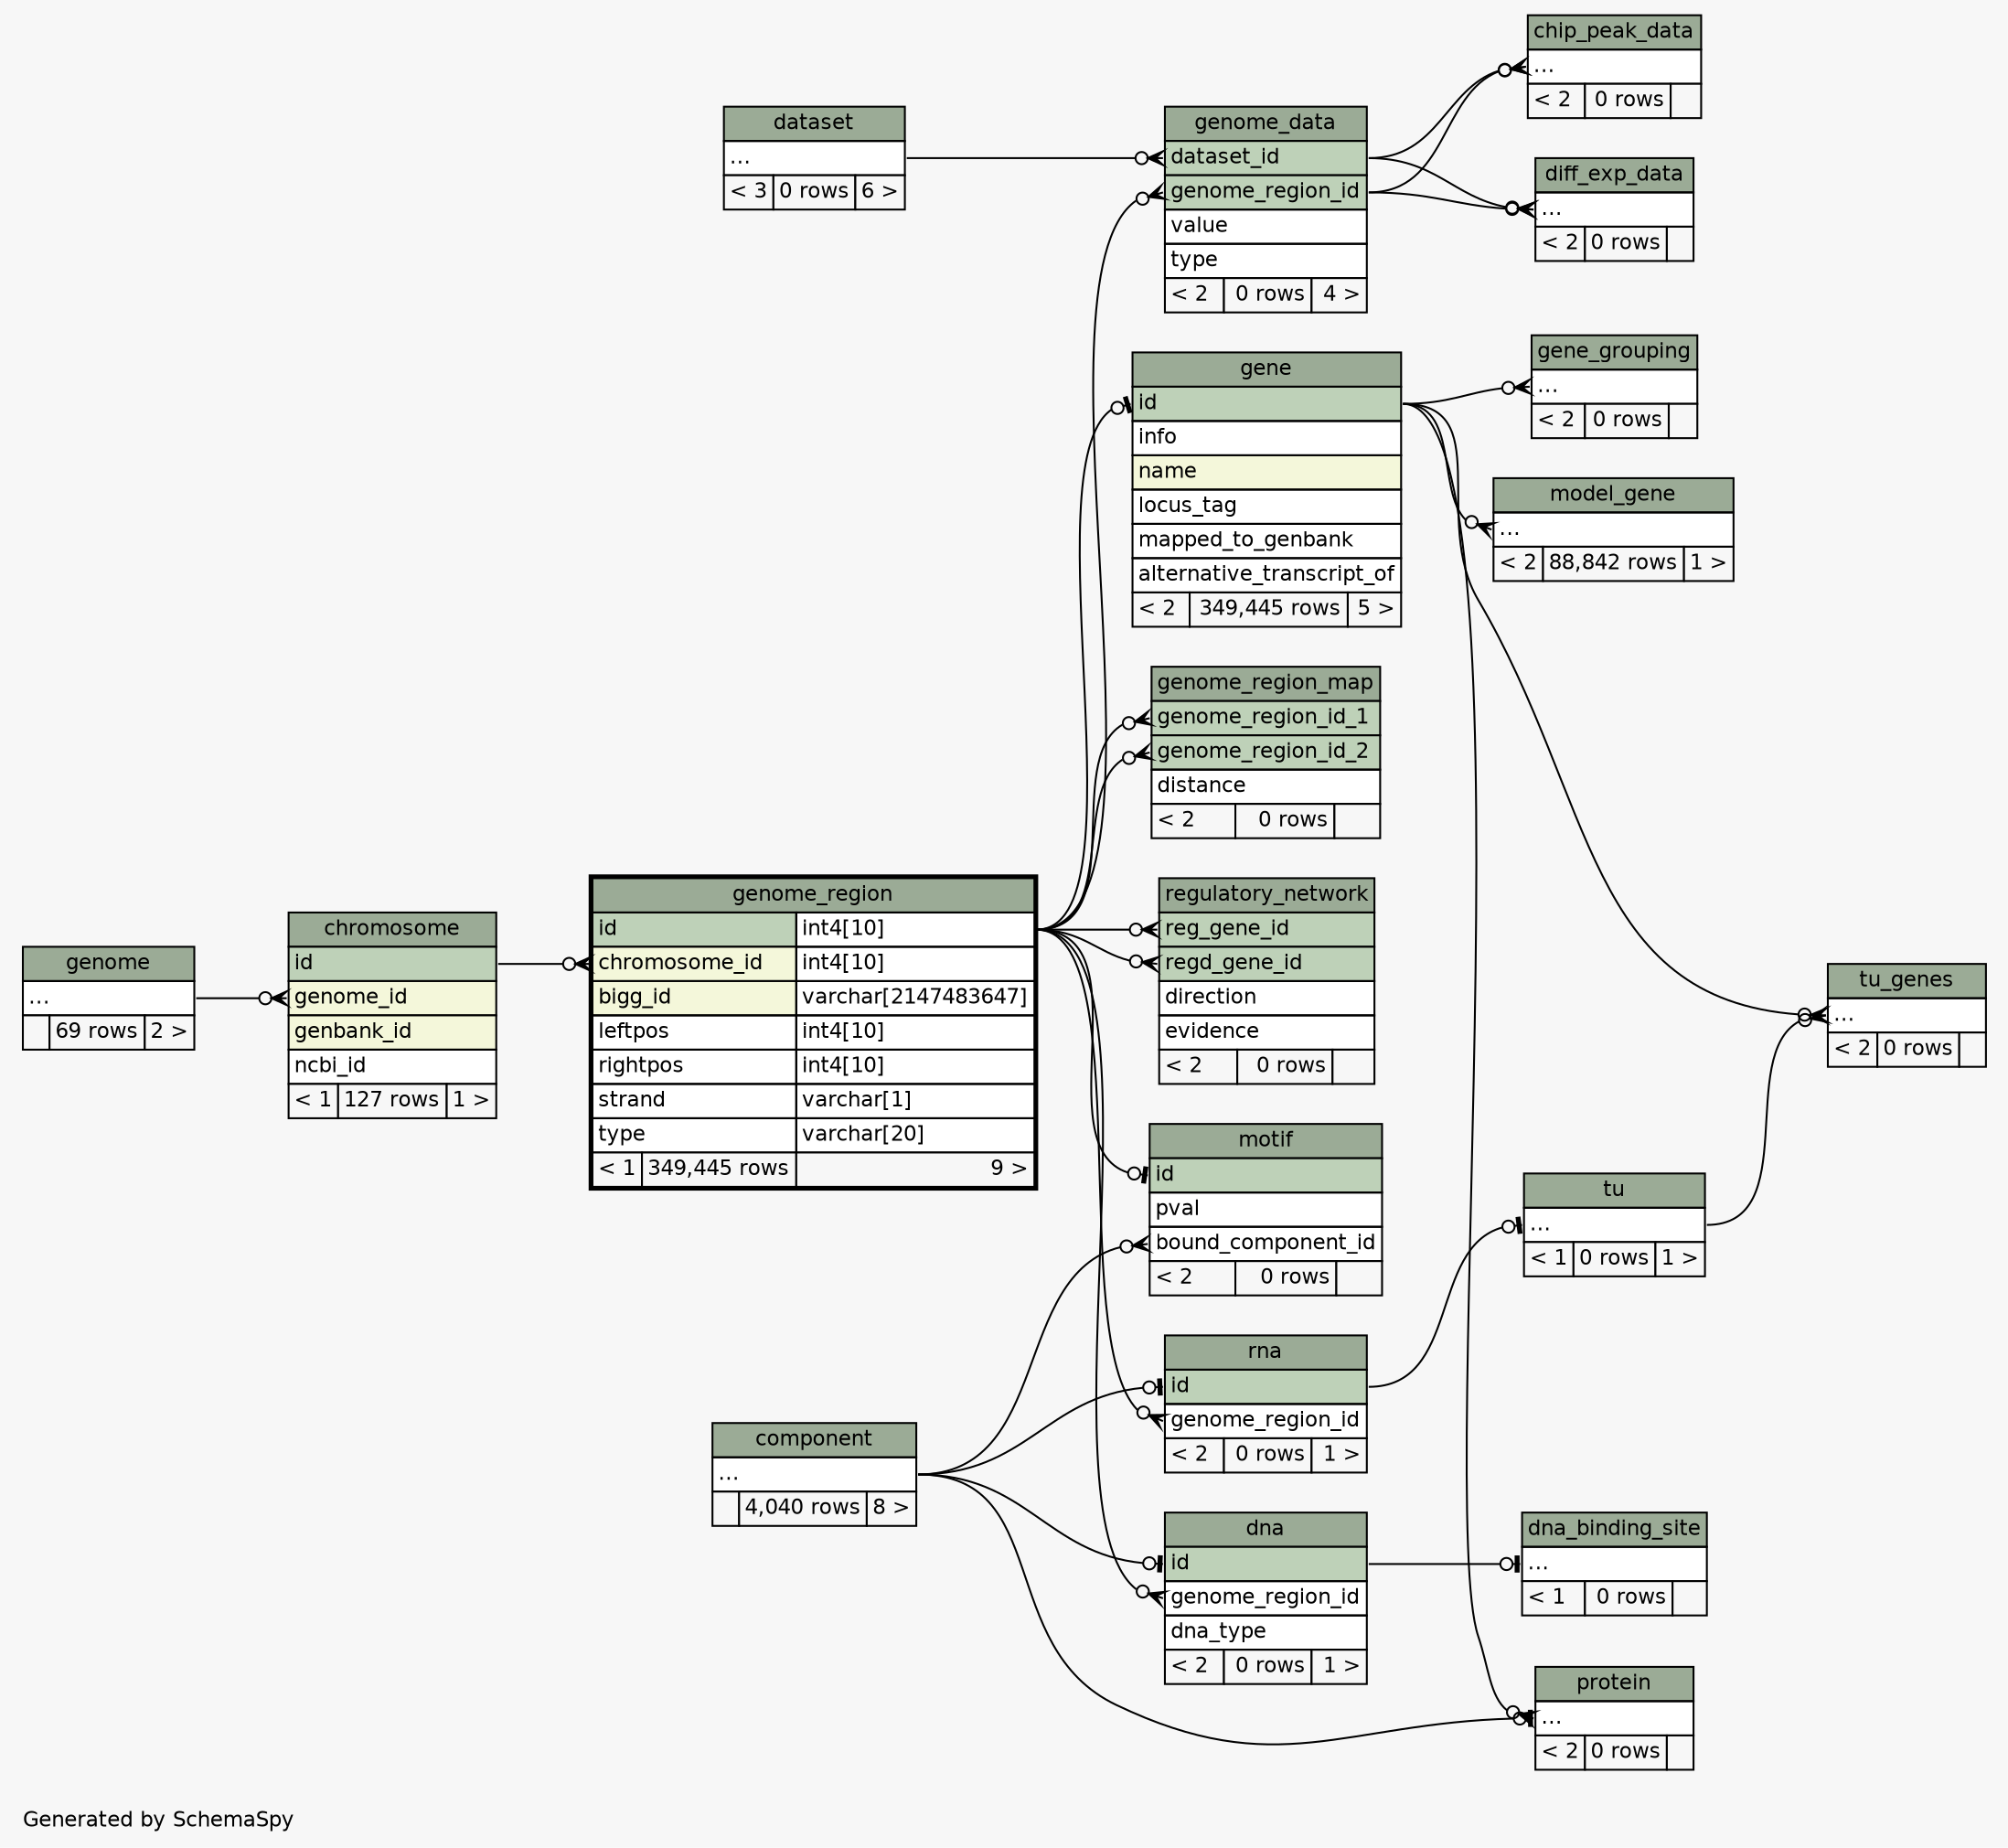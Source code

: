 // dot 2.38.0 on Mac OS X 10.10.3
// SchemaSpy rev 590
digraph "twoDegreesRelationshipsDiagram" {
  graph [
    rankdir="RL"
    bgcolor="#f7f7f7"
    label="\nGenerated by SchemaSpy"
    labeljust="l"
    nodesep="0.18"
    ranksep="0.46"
    fontname="Helvetica"
    fontsize="11"
  ];
  node [
    fontname="Helvetica"
    fontsize="11"
    shape="plaintext"
  ];
  edge [
    arrowsize="0.8"
  ];
  "chip_peak_data":"elipses":w -> "genome_data":"dataset_id":e [arrowhead=none dir=back arrowtail=crowodot];
  "chip_peak_data":"elipses":w -> "genome_data":"genome_region_id":e [arrowhead=none dir=back arrowtail=crowodot];
  "chromosome":"genome_id":w -> "genome":"elipses":e [arrowhead=none dir=back arrowtail=crowodot];
  "diff_exp_data":"elipses":w -> "genome_data":"dataset_id":e [arrowhead=none dir=back arrowtail=crowodot];
  "diff_exp_data":"elipses":w -> "genome_data":"genome_region_id":e [arrowhead=none dir=back arrowtail=crowodot];
  "dna":"genome_region_id":w -> "genome_region":"id.type":e [arrowhead=none dir=back arrowtail=crowodot];
  "dna":"id":w -> "component":"elipses":e [arrowhead=none dir=back arrowtail=teeodot];
  "dna_binding_site":"elipses":w -> "dna":"id":e [arrowhead=none dir=back arrowtail=teeodot];
  "gene":"id":w -> "genome_region":"id.type":e [arrowhead=none dir=back arrowtail=teeodot];
  "gene_grouping":"elipses":w -> "gene":"id":e [arrowhead=none dir=back arrowtail=crowodot];
  "genome_data":"dataset_id":w -> "dataset":"elipses":e [arrowhead=none dir=back arrowtail=crowodot];
  "genome_data":"genome_region_id":w -> "genome_region":"id.type":e [arrowhead=none dir=back arrowtail=crowodot];
  "genome_region":"chromosome_id":w -> "chromosome":"id":e [arrowhead=none dir=back arrowtail=crowodot];
  "genome_region_map":"genome_region_id_1":w -> "genome_region":"id.type":e [arrowhead=none dir=back arrowtail=crowodot];
  "genome_region_map":"genome_region_id_2":w -> "genome_region":"id.type":e [arrowhead=none dir=back arrowtail=crowodot];
  "model_gene":"elipses":w -> "gene":"id":e [arrowhead=none dir=back arrowtail=crowodot];
  "motif":"bound_component_id":w -> "component":"elipses":e [arrowhead=none dir=back arrowtail=crowodot];
  "motif":"id":w -> "genome_region":"id.type":e [arrowhead=none dir=back arrowtail=teeodot];
  "protein":"elipses":w -> "gene":"id":e [arrowhead=none dir=back arrowtail=crowodot];
  "protein":"elipses":w -> "component":"elipses":e [arrowhead=none dir=back arrowtail=teeodot];
  "regulatory_network":"reg_gene_id":w -> "genome_region":"id.type":e [arrowhead=none dir=back arrowtail=crowodot];
  "regulatory_network":"regd_gene_id":w -> "genome_region":"id.type":e [arrowhead=none dir=back arrowtail=crowodot];
  "rna":"genome_region_id":w -> "genome_region":"id.type":e [arrowhead=none dir=back arrowtail=crowodot];
  "rna":"id":w -> "component":"elipses":e [arrowhead=none dir=back arrowtail=teeodot];
  "tu":"elipses":w -> "rna":"id":e [arrowhead=none dir=back arrowtail=teeodot];
  "tu_genes":"elipses":w -> "gene":"id":e [arrowhead=none dir=back arrowtail=crowodot];
  "tu_genes":"elipses":w -> "tu":"elipses":e [arrowhead=none dir=back arrowtail=crowodot];
  "chip_peak_data" [
    label=<
    <TABLE BORDER="0" CELLBORDER="1" CELLSPACING="0" BGCOLOR="#ffffff">
      <TR><TD COLSPAN="3" BGCOLOR="#9bab96" ALIGN="CENTER">chip_peak_data</TD></TR>
      <TR><TD PORT="elipses" COLSPAN="3" ALIGN="LEFT">...</TD></TR>
      <TR><TD ALIGN="LEFT" BGCOLOR="#f7f7f7">&lt; 2</TD><TD ALIGN="RIGHT" BGCOLOR="#f7f7f7">0 rows</TD><TD ALIGN="RIGHT" BGCOLOR="#f7f7f7">  </TD></TR>
    </TABLE>>
    URL="chip_peak_data.html"
    tooltip="chip_peak_data"
  ];
  "chromosome" [
    label=<
    <TABLE BORDER="0" CELLBORDER="1" CELLSPACING="0" BGCOLOR="#ffffff">
      <TR><TD COLSPAN="3" BGCOLOR="#9bab96" ALIGN="CENTER">chromosome</TD></TR>
      <TR><TD PORT="id" COLSPAN="3" BGCOLOR="#bed1b8" ALIGN="LEFT">id</TD></TR>
      <TR><TD PORT="genome_id" COLSPAN="3" BGCOLOR="#f4f7da" ALIGN="LEFT">genome_id</TD></TR>
      <TR><TD PORT="genbank_id" COLSPAN="3" BGCOLOR="#f4f7da" ALIGN="LEFT">genbank_id</TD></TR>
      <TR><TD PORT="ncbi_id" COLSPAN="3" ALIGN="LEFT">ncbi_id</TD></TR>
      <TR><TD ALIGN="LEFT" BGCOLOR="#f7f7f7">&lt; 1</TD><TD ALIGN="RIGHT" BGCOLOR="#f7f7f7">127 rows</TD><TD ALIGN="RIGHT" BGCOLOR="#f7f7f7">1 &gt;</TD></TR>
    </TABLE>>
    URL="chromosome.html"
    tooltip="chromosome"
  ];
  "component" [
    label=<
    <TABLE BORDER="0" CELLBORDER="1" CELLSPACING="0" BGCOLOR="#ffffff">
      <TR><TD COLSPAN="3" BGCOLOR="#9bab96" ALIGN="CENTER">component</TD></TR>
      <TR><TD PORT="elipses" COLSPAN="3" ALIGN="LEFT">...</TD></TR>
      <TR><TD ALIGN="LEFT" BGCOLOR="#f7f7f7">  </TD><TD ALIGN="RIGHT" BGCOLOR="#f7f7f7">4,040 rows</TD><TD ALIGN="RIGHT" BGCOLOR="#f7f7f7">8 &gt;</TD></TR>
    </TABLE>>
    URL="component.html"
    tooltip="component"
  ];
  "dataset" [
    label=<
    <TABLE BORDER="0" CELLBORDER="1" CELLSPACING="0" BGCOLOR="#ffffff">
      <TR><TD COLSPAN="3" BGCOLOR="#9bab96" ALIGN="CENTER">dataset</TD></TR>
      <TR><TD PORT="elipses" COLSPAN="3" ALIGN="LEFT">...</TD></TR>
      <TR><TD ALIGN="LEFT" BGCOLOR="#f7f7f7">&lt; 3</TD><TD ALIGN="RIGHT" BGCOLOR="#f7f7f7">0 rows</TD><TD ALIGN="RIGHT" BGCOLOR="#f7f7f7">6 &gt;</TD></TR>
    </TABLE>>
    URL="dataset.html"
    tooltip="dataset"
  ];
  "diff_exp_data" [
    label=<
    <TABLE BORDER="0" CELLBORDER="1" CELLSPACING="0" BGCOLOR="#ffffff">
      <TR><TD COLSPAN="3" BGCOLOR="#9bab96" ALIGN="CENTER">diff_exp_data</TD></TR>
      <TR><TD PORT="elipses" COLSPAN="3" ALIGN="LEFT">...</TD></TR>
      <TR><TD ALIGN="LEFT" BGCOLOR="#f7f7f7">&lt; 2</TD><TD ALIGN="RIGHT" BGCOLOR="#f7f7f7">0 rows</TD><TD ALIGN="RIGHT" BGCOLOR="#f7f7f7">  </TD></TR>
    </TABLE>>
    URL="diff_exp_data.html"
    tooltip="diff_exp_data"
  ];
  "dna" [
    label=<
    <TABLE BORDER="0" CELLBORDER="1" CELLSPACING="0" BGCOLOR="#ffffff">
      <TR><TD COLSPAN="3" BGCOLOR="#9bab96" ALIGN="CENTER">dna</TD></TR>
      <TR><TD PORT="id" COLSPAN="3" BGCOLOR="#bed1b8" ALIGN="LEFT">id</TD></TR>
      <TR><TD PORT="genome_region_id" COLSPAN="3" ALIGN="LEFT">genome_region_id</TD></TR>
      <TR><TD PORT="dna_type" COLSPAN="3" ALIGN="LEFT">dna_type</TD></TR>
      <TR><TD ALIGN="LEFT" BGCOLOR="#f7f7f7">&lt; 2</TD><TD ALIGN="RIGHT" BGCOLOR="#f7f7f7">0 rows</TD><TD ALIGN="RIGHT" BGCOLOR="#f7f7f7">1 &gt;</TD></TR>
    </TABLE>>
    URL="dna.html"
    tooltip="dna"
  ];
  "dna_binding_site" [
    label=<
    <TABLE BORDER="0" CELLBORDER="1" CELLSPACING="0" BGCOLOR="#ffffff">
      <TR><TD COLSPAN="3" BGCOLOR="#9bab96" ALIGN="CENTER">dna_binding_site</TD></TR>
      <TR><TD PORT="elipses" COLSPAN="3" ALIGN="LEFT">...</TD></TR>
      <TR><TD ALIGN="LEFT" BGCOLOR="#f7f7f7">&lt; 1</TD><TD ALIGN="RIGHT" BGCOLOR="#f7f7f7">0 rows</TD><TD ALIGN="RIGHT" BGCOLOR="#f7f7f7">  </TD></TR>
    </TABLE>>
    URL="dna_binding_site.html"
    tooltip="dna_binding_site"
  ];
  "gene" [
    label=<
    <TABLE BORDER="0" CELLBORDER="1" CELLSPACING="0" BGCOLOR="#ffffff">
      <TR><TD COLSPAN="3" BGCOLOR="#9bab96" ALIGN="CENTER">gene</TD></TR>
      <TR><TD PORT="id" COLSPAN="3" BGCOLOR="#bed1b8" ALIGN="LEFT">id</TD></TR>
      <TR><TD PORT="info" COLSPAN="3" ALIGN="LEFT">info</TD></TR>
      <TR><TD PORT="name" COLSPAN="3" BGCOLOR="#f4f7da" ALIGN="LEFT">name</TD></TR>
      <TR><TD PORT="locus_tag" COLSPAN="3" ALIGN="LEFT">locus_tag</TD></TR>
      <TR><TD PORT="mapped_to_genbank" COLSPAN="3" ALIGN="LEFT">mapped_to_genbank</TD></TR>
      <TR><TD PORT="alternative_transcript_of" COLSPAN="3" ALIGN="LEFT">alternative_transcript_of</TD></TR>
      <TR><TD ALIGN="LEFT" BGCOLOR="#f7f7f7">&lt; 2</TD><TD ALIGN="RIGHT" BGCOLOR="#f7f7f7">349,445 rows</TD><TD ALIGN="RIGHT" BGCOLOR="#f7f7f7">5 &gt;</TD></TR>
    </TABLE>>
    URL="gene.html"
    tooltip="gene"
  ];
  "gene_grouping" [
    label=<
    <TABLE BORDER="0" CELLBORDER="1" CELLSPACING="0" BGCOLOR="#ffffff">
      <TR><TD COLSPAN="3" BGCOLOR="#9bab96" ALIGN="CENTER">gene_grouping</TD></TR>
      <TR><TD PORT="elipses" COLSPAN="3" ALIGN="LEFT">...</TD></TR>
      <TR><TD ALIGN="LEFT" BGCOLOR="#f7f7f7">&lt; 2</TD><TD ALIGN="RIGHT" BGCOLOR="#f7f7f7">0 rows</TD><TD ALIGN="RIGHT" BGCOLOR="#f7f7f7">  </TD></TR>
    </TABLE>>
    URL="gene_grouping.html"
    tooltip="gene_grouping"
  ];
  "genome" [
    label=<
    <TABLE BORDER="0" CELLBORDER="1" CELLSPACING="0" BGCOLOR="#ffffff">
      <TR><TD COLSPAN="3" BGCOLOR="#9bab96" ALIGN="CENTER">genome</TD></TR>
      <TR><TD PORT="elipses" COLSPAN="3" ALIGN="LEFT">...</TD></TR>
      <TR><TD ALIGN="LEFT" BGCOLOR="#f7f7f7">  </TD><TD ALIGN="RIGHT" BGCOLOR="#f7f7f7">69 rows</TD><TD ALIGN="RIGHT" BGCOLOR="#f7f7f7">2 &gt;</TD></TR>
    </TABLE>>
    URL="genome.html"
    tooltip="genome"
  ];
  "genome_data" [
    label=<
    <TABLE BORDER="0" CELLBORDER="1" CELLSPACING="0" BGCOLOR="#ffffff">
      <TR><TD COLSPAN="3" BGCOLOR="#9bab96" ALIGN="CENTER">genome_data</TD></TR>
      <TR><TD PORT="dataset_id" COLSPAN="3" BGCOLOR="#bed1b8" ALIGN="LEFT">dataset_id</TD></TR>
      <TR><TD PORT="genome_region_id" COLSPAN="3" BGCOLOR="#bed1b8" ALIGN="LEFT">genome_region_id</TD></TR>
      <TR><TD PORT="value" COLSPAN="3" ALIGN="LEFT">value</TD></TR>
      <TR><TD PORT="type" COLSPAN="3" ALIGN="LEFT">type</TD></TR>
      <TR><TD ALIGN="LEFT" BGCOLOR="#f7f7f7">&lt; 2</TD><TD ALIGN="RIGHT" BGCOLOR="#f7f7f7">0 rows</TD><TD ALIGN="RIGHT" BGCOLOR="#f7f7f7">4 &gt;</TD></TR>
    </TABLE>>
    URL="genome_data.html"
    tooltip="genome_data"
  ];
  "genome_region" [
    label=<
    <TABLE BORDER="2" CELLBORDER="1" CELLSPACING="0" BGCOLOR="#ffffff">
      <TR><TD COLSPAN="3" BGCOLOR="#9bab96" ALIGN="CENTER">genome_region</TD></TR>
      <TR><TD PORT="id" COLSPAN="2" BGCOLOR="#bed1b8" ALIGN="LEFT">id</TD><TD PORT="id.type" ALIGN="LEFT">int4[10]</TD></TR>
      <TR><TD PORT="chromosome_id" COLSPAN="2" BGCOLOR="#f4f7da" ALIGN="LEFT">chromosome_id</TD><TD PORT="chromosome_id.type" ALIGN="LEFT">int4[10]</TD></TR>
      <TR><TD PORT="bigg_id" COLSPAN="2" BGCOLOR="#f4f7da" ALIGN="LEFT">bigg_id</TD><TD PORT="bigg_id.type" ALIGN="LEFT">varchar[2147483647]</TD></TR>
      <TR><TD PORT="leftpos" COLSPAN="2" ALIGN="LEFT">leftpos</TD><TD PORT="leftpos.type" ALIGN="LEFT">int4[10]</TD></TR>
      <TR><TD PORT="rightpos" COLSPAN="2" ALIGN="LEFT">rightpos</TD><TD PORT="rightpos.type" ALIGN="LEFT">int4[10]</TD></TR>
      <TR><TD PORT="strand" COLSPAN="2" ALIGN="LEFT">strand</TD><TD PORT="strand.type" ALIGN="LEFT">varchar[1]</TD></TR>
      <TR><TD PORT="type" COLSPAN="2" ALIGN="LEFT">type</TD><TD PORT="type.type" ALIGN="LEFT">varchar[20]</TD></TR>
      <TR><TD ALIGN="LEFT" BGCOLOR="#f7f7f7">&lt; 1</TD><TD ALIGN="RIGHT" BGCOLOR="#f7f7f7">349,445 rows</TD><TD ALIGN="RIGHT" BGCOLOR="#f7f7f7">9 &gt;</TD></TR>
    </TABLE>>
    URL="genome_region.html"
    tooltip="genome_region"
  ];
  "genome_region_map" [
    label=<
    <TABLE BORDER="0" CELLBORDER="1" CELLSPACING="0" BGCOLOR="#ffffff">
      <TR><TD COLSPAN="3" BGCOLOR="#9bab96" ALIGN="CENTER">genome_region_map</TD></TR>
      <TR><TD PORT="genome_region_id_1" COLSPAN="3" BGCOLOR="#bed1b8" ALIGN="LEFT">genome_region_id_1</TD></TR>
      <TR><TD PORT="genome_region_id_2" COLSPAN="3" BGCOLOR="#bed1b8" ALIGN="LEFT">genome_region_id_2</TD></TR>
      <TR><TD PORT="distance" COLSPAN="3" ALIGN="LEFT">distance</TD></TR>
      <TR><TD ALIGN="LEFT" BGCOLOR="#f7f7f7">&lt; 2</TD><TD ALIGN="RIGHT" BGCOLOR="#f7f7f7">0 rows</TD><TD ALIGN="RIGHT" BGCOLOR="#f7f7f7">  </TD></TR>
    </TABLE>>
    URL="genome_region_map.html"
    tooltip="genome_region_map"
  ];
  "model_gene" [
    label=<
    <TABLE BORDER="0" CELLBORDER="1" CELLSPACING="0" BGCOLOR="#ffffff">
      <TR><TD COLSPAN="3" BGCOLOR="#9bab96" ALIGN="CENTER">model_gene</TD></TR>
      <TR><TD PORT="elipses" COLSPAN="3" ALIGN="LEFT">...</TD></TR>
      <TR><TD ALIGN="LEFT" BGCOLOR="#f7f7f7">&lt; 2</TD><TD ALIGN="RIGHT" BGCOLOR="#f7f7f7">88,842 rows</TD><TD ALIGN="RIGHT" BGCOLOR="#f7f7f7">1 &gt;</TD></TR>
    </TABLE>>
    URL="model_gene.html"
    tooltip="model_gene"
  ];
  "motif" [
    label=<
    <TABLE BORDER="0" CELLBORDER="1" CELLSPACING="0" BGCOLOR="#ffffff">
      <TR><TD COLSPAN="3" BGCOLOR="#9bab96" ALIGN="CENTER">motif</TD></TR>
      <TR><TD PORT="id" COLSPAN="3" BGCOLOR="#bed1b8" ALIGN="LEFT">id</TD></TR>
      <TR><TD PORT="pval" COLSPAN="3" ALIGN="LEFT">pval</TD></TR>
      <TR><TD PORT="bound_component_id" COLSPAN="3" ALIGN="LEFT">bound_component_id</TD></TR>
      <TR><TD ALIGN="LEFT" BGCOLOR="#f7f7f7">&lt; 2</TD><TD ALIGN="RIGHT" BGCOLOR="#f7f7f7">0 rows</TD><TD ALIGN="RIGHT" BGCOLOR="#f7f7f7">  </TD></TR>
    </TABLE>>
    URL="motif.html"
    tooltip="motif"
  ];
  "protein" [
    label=<
    <TABLE BORDER="0" CELLBORDER="1" CELLSPACING="0" BGCOLOR="#ffffff">
      <TR><TD COLSPAN="3" BGCOLOR="#9bab96" ALIGN="CENTER">protein</TD></TR>
      <TR><TD PORT="elipses" COLSPAN="3" ALIGN="LEFT">...</TD></TR>
      <TR><TD ALIGN="LEFT" BGCOLOR="#f7f7f7">&lt; 2</TD><TD ALIGN="RIGHT" BGCOLOR="#f7f7f7">0 rows</TD><TD ALIGN="RIGHT" BGCOLOR="#f7f7f7">  </TD></TR>
    </TABLE>>
    URL="protein.html"
    tooltip="protein"
  ];
  "regulatory_network" [
    label=<
    <TABLE BORDER="0" CELLBORDER="1" CELLSPACING="0" BGCOLOR="#ffffff">
      <TR><TD COLSPAN="3" BGCOLOR="#9bab96" ALIGN="CENTER">regulatory_network</TD></TR>
      <TR><TD PORT="reg_gene_id" COLSPAN="3" BGCOLOR="#bed1b8" ALIGN="LEFT">reg_gene_id</TD></TR>
      <TR><TD PORT="regd_gene_id" COLSPAN="3" BGCOLOR="#bed1b8" ALIGN="LEFT">regd_gene_id</TD></TR>
      <TR><TD PORT="direction" COLSPAN="3" ALIGN="LEFT">direction</TD></TR>
      <TR><TD PORT="evidence" COLSPAN="3" ALIGN="LEFT">evidence</TD></TR>
      <TR><TD ALIGN="LEFT" BGCOLOR="#f7f7f7">&lt; 2</TD><TD ALIGN="RIGHT" BGCOLOR="#f7f7f7">0 rows</TD><TD ALIGN="RIGHT" BGCOLOR="#f7f7f7">  </TD></TR>
    </TABLE>>
    URL="regulatory_network.html"
    tooltip="regulatory_network"
  ];
  "rna" [
    label=<
    <TABLE BORDER="0" CELLBORDER="1" CELLSPACING="0" BGCOLOR="#ffffff">
      <TR><TD COLSPAN="3" BGCOLOR="#9bab96" ALIGN="CENTER">rna</TD></TR>
      <TR><TD PORT="id" COLSPAN="3" BGCOLOR="#bed1b8" ALIGN="LEFT">id</TD></TR>
      <TR><TD PORT="genome_region_id" COLSPAN="3" ALIGN="LEFT">genome_region_id</TD></TR>
      <TR><TD ALIGN="LEFT" BGCOLOR="#f7f7f7">&lt; 2</TD><TD ALIGN="RIGHT" BGCOLOR="#f7f7f7">0 rows</TD><TD ALIGN="RIGHT" BGCOLOR="#f7f7f7">1 &gt;</TD></TR>
    </TABLE>>
    URL="rna.html"
    tooltip="rna"
  ];
  "tu" [
    label=<
    <TABLE BORDER="0" CELLBORDER="1" CELLSPACING="0" BGCOLOR="#ffffff">
      <TR><TD COLSPAN="3" BGCOLOR="#9bab96" ALIGN="CENTER">tu</TD></TR>
      <TR><TD PORT="elipses" COLSPAN="3" ALIGN="LEFT">...</TD></TR>
      <TR><TD ALIGN="LEFT" BGCOLOR="#f7f7f7">&lt; 1</TD><TD ALIGN="RIGHT" BGCOLOR="#f7f7f7">0 rows</TD><TD ALIGN="RIGHT" BGCOLOR="#f7f7f7">1 &gt;</TD></TR>
    </TABLE>>
    URL="tu.html"
    tooltip="tu"
  ];
  "tu_genes" [
    label=<
    <TABLE BORDER="0" CELLBORDER="1" CELLSPACING="0" BGCOLOR="#ffffff">
      <TR><TD COLSPAN="3" BGCOLOR="#9bab96" ALIGN="CENTER">tu_genes</TD></TR>
      <TR><TD PORT="elipses" COLSPAN="3" ALIGN="LEFT">...</TD></TR>
      <TR><TD ALIGN="LEFT" BGCOLOR="#f7f7f7">&lt; 2</TD><TD ALIGN="RIGHT" BGCOLOR="#f7f7f7">0 rows</TD><TD ALIGN="RIGHT" BGCOLOR="#f7f7f7">  </TD></TR>
    </TABLE>>
    URL="tu_genes.html"
    tooltip="tu_genes"
  ];
}
